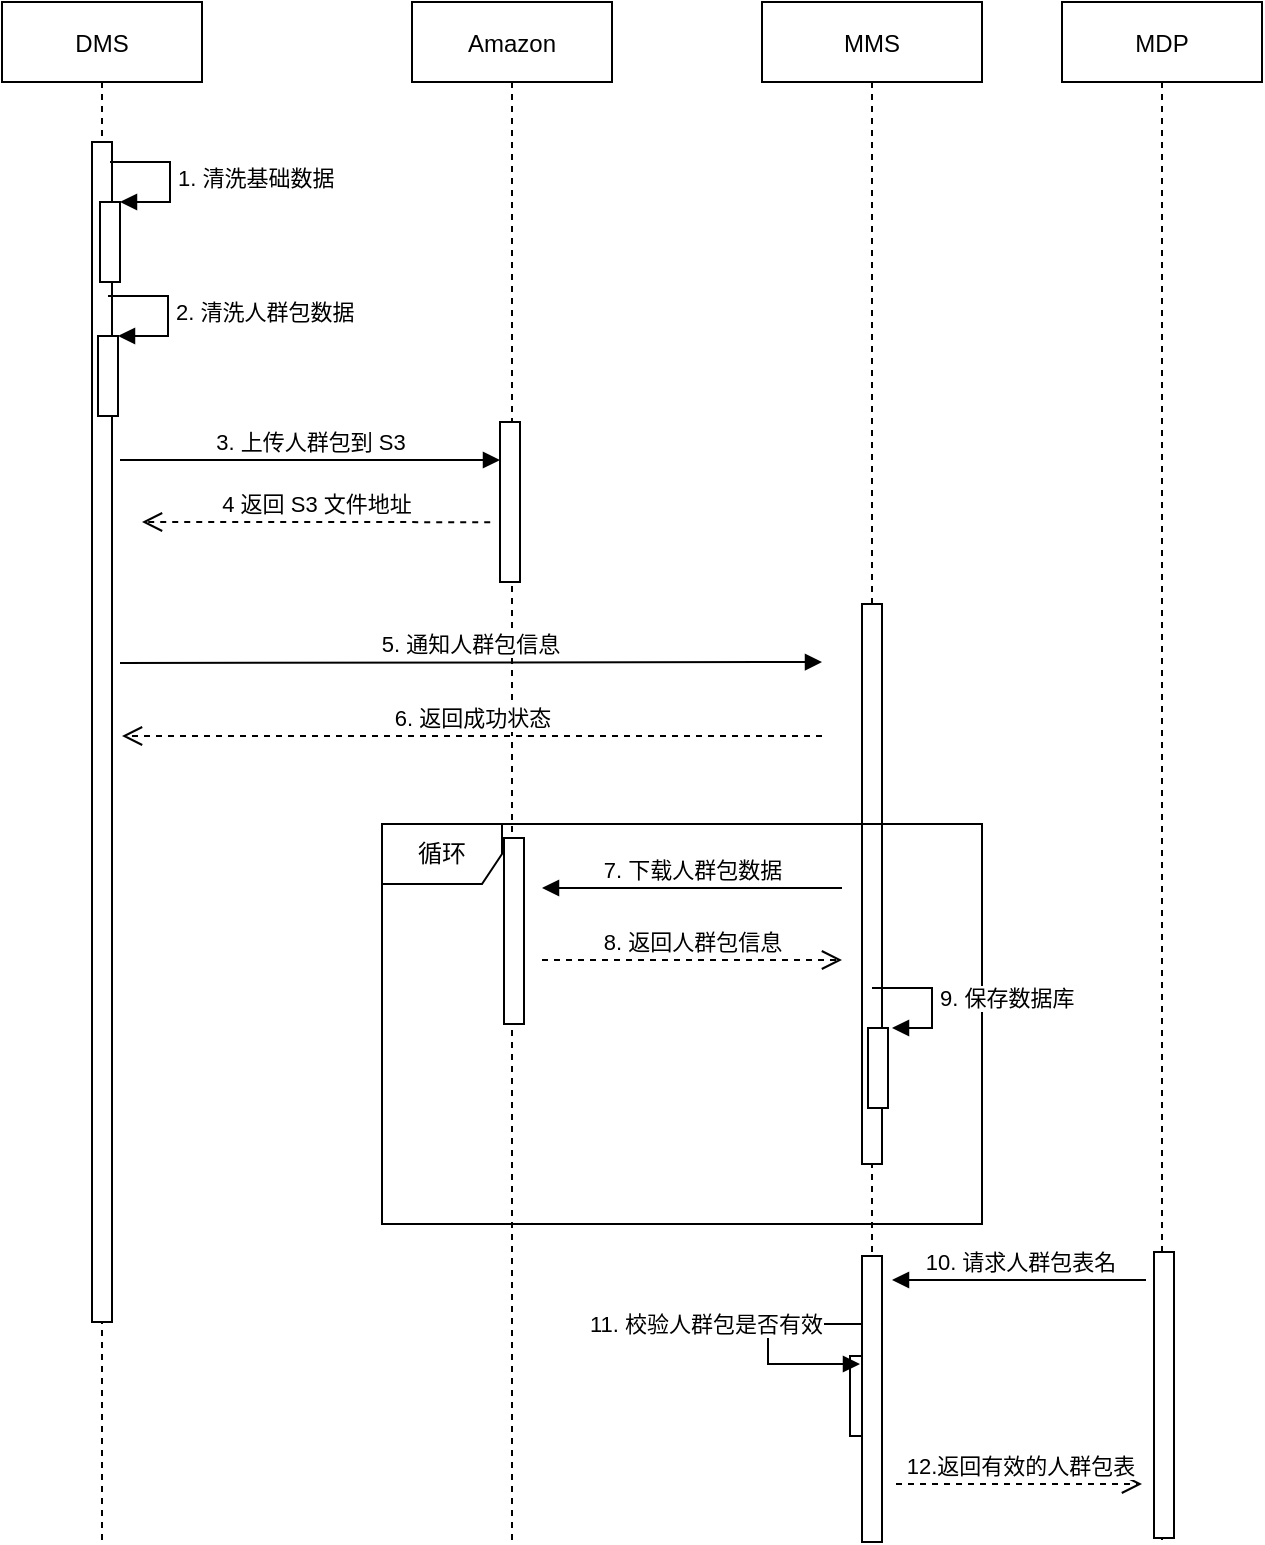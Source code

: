 <mxfile version="15.7.3" type="github">
  <diagram id="kgpKYQtTHZ0yAKxKKP6v" name="Page-1">
    <mxGraphModel dx="1106" dy="702" grid="1" gridSize="10" guides="1" tooltips="1" connect="1" arrows="1" fold="1" page="1" pageScale="1" pageWidth="850" pageHeight="1100" math="0" shadow="0">
      <root>
        <mxCell id="0" />
        <mxCell id="1" parent="0" />
        <mxCell id="3nuBFxr9cyL0pnOWT2aG-1" value="DMS" style="shape=umlLifeline;perimeter=lifelinePerimeter;container=1;collapsible=0;recursiveResize=0;rounded=0;shadow=0;strokeWidth=1;" parent="1" vertex="1">
          <mxGeometry x="120" y="80" width="100" height="770" as="geometry" />
        </mxCell>
        <mxCell id="3nuBFxr9cyL0pnOWT2aG-2" value="" style="points=[];perimeter=orthogonalPerimeter;rounded=0;shadow=0;strokeWidth=1;" parent="3nuBFxr9cyL0pnOWT2aG-1" vertex="1">
          <mxGeometry x="45" y="70" width="10" height="590" as="geometry" />
        </mxCell>
        <mxCell id="f0pexSqiyzA-S4B7c4ag-7" value="3. 上传人群包到 S3" style="html=1;verticalAlign=bottom;endArrow=block;rounded=0;" edge="1" parent="3nuBFxr9cyL0pnOWT2aG-1">
          <mxGeometry width="80" relative="1" as="geometry">
            <mxPoint x="59" y="229" as="sourcePoint" />
            <mxPoint x="249" y="229" as="targetPoint" />
          </mxGeometry>
        </mxCell>
        <mxCell id="3nuBFxr9cyL0pnOWT2aG-5" value="MMS" style="shape=umlLifeline;perimeter=lifelinePerimeter;container=1;collapsible=0;recursiveResize=0;rounded=0;shadow=0;strokeWidth=1;" parent="1" vertex="1">
          <mxGeometry x="500" y="80" width="110" height="770" as="geometry" />
        </mxCell>
        <mxCell id="f0pexSqiyzA-S4B7c4ag-8" value="" style="html=1;points=[];perimeter=orthogonalPerimeter;" vertex="1" parent="3nuBFxr9cyL0pnOWT2aG-5">
          <mxGeometry x="50" y="301" width="10" height="280" as="geometry" />
        </mxCell>
        <mxCell id="f0pexSqiyzA-S4B7c4ag-18" value="循环" style="shape=umlFrame;whiteSpace=wrap;html=1;" vertex="1" parent="3nuBFxr9cyL0pnOWT2aG-5">
          <mxGeometry x="-190" y="411" width="300" height="200" as="geometry" />
        </mxCell>
        <mxCell id="f0pexSqiyzA-S4B7c4ag-1" value="Amazon" style="shape=umlLifeline;perimeter=lifelinePerimeter;container=1;collapsible=0;recursiveResize=0;rounded=0;shadow=0;strokeWidth=1;" vertex="1" parent="1">
          <mxGeometry x="325" y="80" width="100" height="770" as="geometry" />
        </mxCell>
        <mxCell id="f0pexSqiyzA-S4B7c4ag-11" value="" style="html=1;points=[];perimeter=orthogonalPerimeter;" vertex="1" parent="f0pexSqiyzA-S4B7c4ag-1">
          <mxGeometry x="44" y="210" width="10" height="80" as="geometry" />
        </mxCell>
        <mxCell id="f0pexSqiyzA-S4B7c4ag-10" value="5. 通知人群包信息" style="html=1;verticalAlign=bottom;endArrow=block;rounded=0;" edge="1" parent="f0pexSqiyzA-S4B7c4ag-1">
          <mxGeometry width="80" relative="1" as="geometry">
            <mxPoint x="-146" y="330.46" as="sourcePoint" />
            <mxPoint x="205" y="330" as="targetPoint" />
          </mxGeometry>
        </mxCell>
        <mxCell id="f0pexSqiyzA-S4B7c4ag-2" value="MDP" style="shape=umlLifeline;perimeter=lifelinePerimeter;container=1;collapsible=0;recursiveResize=0;rounded=0;shadow=0;strokeWidth=1;" vertex="1" parent="1">
          <mxGeometry x="650" y="80" width="100" height="770" as="geometry" />
        </mxCell>
        <mxCell id="f0pexSqiyzA-S4B7c4ag-3" value="" style="html=1;points=[];perimeter=orthogonalPerimeter;" vertex="1" parent="1">
          <mxGeometry x="169" y="180" width="10" height="40" as="geometry" />
        </mxCell>
        <mxCell id="f0pexSqiyzA-S4B7c4ag-4" value="1. 清洗基础数据" style="edgeStyle=orthogonalEdgeStyle;html=1;align=left;spacingLeft=2;endArrow=block;rounded=0;entryX=1;entryY=0;" edge="1" target="f0pexSqiyzA-S4B7c4ag-3" parent="1">
          <mxGeometry relative="1" as="geometry">
            <mxPoint x="174" y="160" as="sourcePoint" />
            <Array as="points">
              <mxPoint x="204" y="160" />
            </Array>
          </mxGeometry>
        </mxCell>
        <mxCell id="f0pexSqiyzA-S4B7c4ag-5" value="" style="html=1;points=[];perimeter=orthogonalPerimeter;" vertex="1" parent="1">
          <mxGeometry x="168" y="247" width="10" height="40" as="geometry" />
        </mxCell>
        <mxCell id="f0pexSqiyzA-S4B7c4ag-6" value="2. 清洗人群包数据" style="edgeStyle=orthogonalEdgeStyle;html=1;align=left;spacingLeft=2;endArrow=block;rounded=0;entryX=1;entryY=0;" edge="1" parent="1" target="f0pexSqiyzA-S4B7c4ag-5">
          <mxGeometry relative="1" as="geometry">
            <mxPoint x="173" y="227" as="sourcePoint" />
            <Array as="points">
              <mxPoint x="203" y="227" />
            </Array>
          </mxGeometry>
        </mxCell>
        <mxCell id="f0pexSqiyzA-S4B7c4ag-12" value="6. 返回成功状态" style="html=1;verticalAlign=bottom;endArrow=open;dashed=1;endSize=8;rounded=0;" edge="1" parent="1">
          <mxGeometry relative="1" as="geometry">
            <mxPoint x="530" y="447" as="sourcePoint" />
            <mxPoint x="180" y="447" as="targetPoint" />
          </mxGeometry>
        </mxCell>
        <mxCell id="f0pexSqiyzA-S4B7c4ag-9" value="4 返回 S3 文件地址" style="html=1;verticalAlign=bottom;endArrow=open;dashed=1;endSize=8;rounded=0;exitX=-0.489;exitY=0.226;exitDx=0;exitDy=0;exitPerimeter=0;" edge="1" parent="1">
          <mxGeometry relative="1" as="geometry">
            <mxPoint x="364.11" y="340.08" as="sourcePoint" />
            <mxPoint x="190" y="340" as="targetPoint" />
          </mxGeometry>
        </mxCell>
        <mxCell id="f0pexSqiyzA-S4B7c4ag-13" value="" style="html=1;points=[];perimeter=orthogonalPerimeter;" vertex="1" parent="1">
          <mxGeometry x="371" y="498" width="10" height="93" as="geometry" />
        </mxCell>
        <mxCell id="f0pexSqiyzA-S4B7c4ag-14" value="7. 下载人群包数据" style="html=1;verticalAlign=bottom;endArrow=block;rounded=0;" edge="1" parent="1">
          <mxGeometry width="80" relative="1" as="geometry">
            <mxPoint x="540" y="523" as="sourcePoint" />
            <mxPoint x="390" y="523" as="targetPoint" />
          </mxGeometry>
        </mxCell>
        <mxCell id="f0pexSqiyzA-S4B7c4ag-15" value="8. 返回人群包信息" style="html=1;verticalAlign=bottom;endArrow=open;dashed=1;endSize=8;rounded=0;" edge="1" parent="1">
          <mxGeometry relative="1" as="geometry">
            <mxPoint x="390" y="559" as="sourcePoint" />
            <mxPoint x="540" y="559" as="targetPoint" />
          </mxGeometry>
        </mxCell>
        <mxCell id="f0pexSqiyzA-S4B7c4ag-16" value="" style="html=1;points=[];perimeter=orthogonalPerimeter;" vertex="1" parent="1">
          <mxGeometry x="553" y="593" width="10" height="40" as="geometry" />
        </mxCell>
        <mxCell id="f0pexSqiyzA-S4B7c4ag-17" value="9. 保存数据库" style="edgeStyle=orthogonalEdgeStyle;html=1;align=left;spacingLeft=2;endArrow=block;rounded=0;entryX=1;entryY=0;" edge="1" parent="1">
          <mxGeometry relative="1" as="geometry">
            <mxPoint x="555" y="573" as="sourcePoint" />
            <Array as="points">
              <mxPoint x="585" y="573" />
            </Array>
            <mxPoint x="565" y="593" as="targetPoint" />
          </mxGeometry>
        </mxCell>
        <mxCell id="f0pexSqiyzA-S4B7c4ag-19" value="10. 请求人群包表名" style="html=1;verticalAlign=bottom;endArrow=block;rounded=0;" edge="1" parent="1">
          <mxGeometry width="80" relative="1" as="geometry">
            <mxPoint x="692" y="719" as="sourcePoint" />
            <mxPoint x="565" y="719" as="targetPoint" />
          </mxGeometry>
        </mxCell>
        <mxCell id="f0pexSqiyzA-S4B7c4ag-20" value="" style="html=1;points=[];perimeter=orthogonalPerimeter;" vertex="1" parent="1">
          <mxGeometry x="544" y="757" width="10" height="40" as="geometry" />
        </mxCell>
        <mxCell id="f0pexSqiyzA-S4B7c4ag-21" value="11. 校验人群包是否有效" style="edgeStyle=orthogonalEdgeStyle;html=1;align=left;spacingLeft=2;endArrow=block;rounded=0;entryX=1;entryY=0;" edge="1" parent="1">
          <mxGeometry x="-0.091" y="-93" relative="1" as="geometry">
            <mxPoint x="558" y="741" as="sourcePoint" />
            <Array as="points">
              <mxPoint x="503" y="741" />
              <mxPoint x="503" y="761" />
            </Array>
            <mxPoint x="549" y="761" as="targetPoint" />
            <mxPoint as="offset" />
          </mxGeometry>
        </mxCell>
        <mxCell id="f0pexSqiyzA-S4B7c4ag-22" value="" style="html=1;points=[];perimeter=orthogonalPerimeter;" vertex="1" parent="1">
          <mxGeometry x="550" y="707" width="10" height="143" as="geometry" />
        </mxCell>
        <mxCell id="f0pexSqiyzA-S4B7c4ag-23" value="12.返回有效的人群包表" style="html=1;verticalAlign=bottom;endArrow=open;dashed=1;endSize=8;rounded=0;" edge="1" parent="1">
          <mxGeometry relative="1" as="geometry">
            <mxPoint x="567" y="821" as="sourcePoint" />
            <mxPoint x="690" y="821" as="targetPoint" />
          </mxGeometry>
        </mxCell>
        <mxCell id="f0pexSqiyzA-S4B7c4ag-24" value="" style="html=1;points=[];perimeter=orthogonalPerimeter;" vertex="1" parent="1">
          <mxGeometry x="696" y="705" width="10" height="143" as="geometry" />
        </mxCell>
      </root>
    </mxGraphModel>
  </diagram>
</mxfile>
